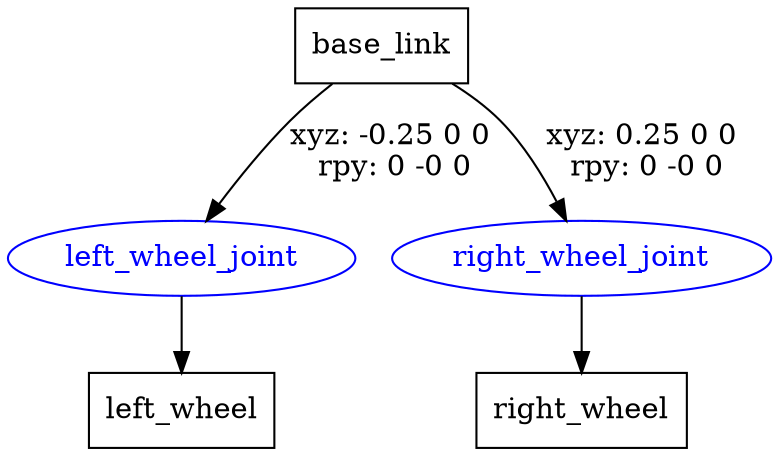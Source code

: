 digraph G {
node [shape=box];
"base_link" [label="base_link"];
"left_wheel" [label="left_wheel"];
"right_wheel" [label="right_wheel"];
node [shape=ellipse, color=blue, fontcolor=blue];
"base_link" -> "left_wheel_joint" [label="xyz: -0.25 0 0 \nrpy: 0 -0 0"]
"left_wheel_joint" -> "left_wheel"
"base_link" -> "right_wheel_joint" [label="xyz: 0.25 0 0 \nrpy: 0 -0 0"]
"right_wheel_joint" -> "right_wheel"
}
